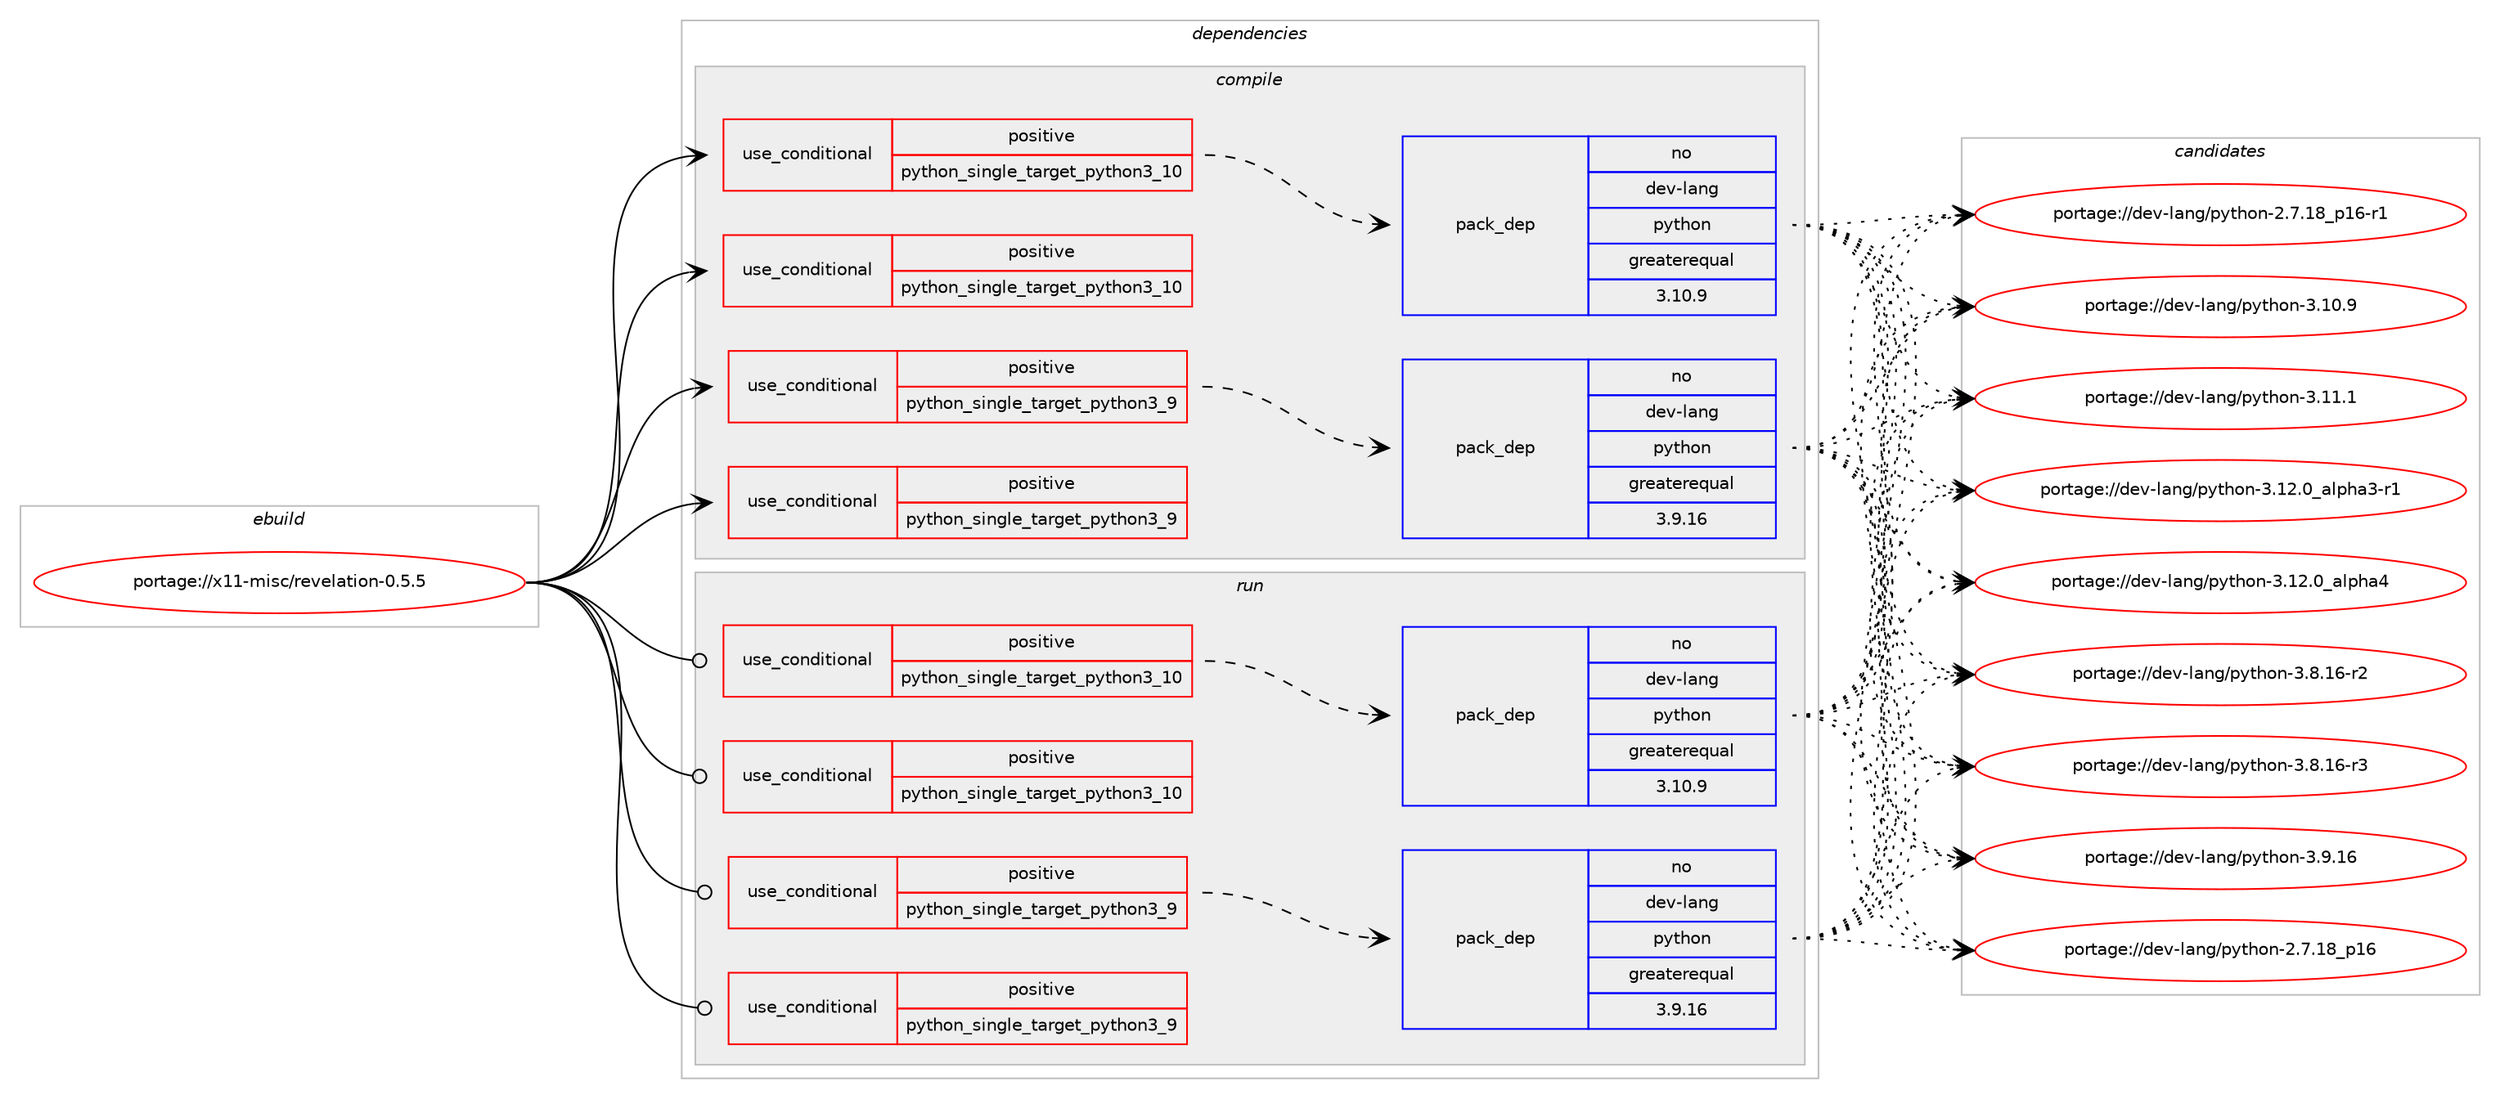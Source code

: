 digraph prolog {

# *************
# Graph options
# *************

newrank=true;
concentrate=true;
compound=true;
graph [rankdir=LR,fontname=Helvetica,fontsize=10,ranksep=1.5];#, ranksep=2.5, nodesep=0.2];
edge  [arrowhead=vee];
node  [fontname=Helvetica,fontsize=10];

# **********
# The ebuild
# **********

subgraph cluster_leftcol {
color=gray;
rank=same;
label=<<i>ebuild</i>>;
id [label="portage://x11-misc/revelation-0.5.5", color=red, width=4, href="../x11-misc/revelation-0.5.5.svg"];
}

# ****************
# The dependencies
# ****************

subgraph cluster_midcol {
color=gray;
label=<<i>dependencies</i>>;
subgraph cluster_compile {
fillcolor="#eeeeee";
style=filled;
label=<<i>compile</i>>;
subgraph cond6700 {
dependency10801 [label=<<TABLE BORDER="0" CELLBORDER="1" CELLSPACING="0" CELLPADDING="4"><TR><TD ROWSPAN="3" CELLPADDING="10">use_conditional</TD></TR><TR><TD>positive</TD></TR><TR><TD>python_single_target_python3_10</TD></TR></TABLE>>, shape=none, color=red];
subgraph pack3973 {
dependency10802 [label=<<TABLE BORDER="0" CELLBORDER="1" CELLSPACING="0" CELLPADDING="4" WIDTH="220"><TR><TD ROWSPAN="6" CELLPADDING="30">pack_dep</TD></TR><TR><TD WIDTH="110">no</TD></TR><TR><TD>dev-lang</TD></TR><TR><TD>python</TD></TR><TR><TD>greaterequal</TD></TR><TR><TD>3.10.9</TD></TR></TABLE>>, shape=none, color=blue];
}
dependency10801:e -> dependency10802:w [weight=20,style="dashed",arrowhead="vee"];
}
id:e -> dependency10801:w [weight=20,style="solid",arrowhead="vee"];
subgraph cond6701 {
dependency10803 [label=<<TABLE BORDER="0" CELLBORDER="1" CELLSPACING="0" CELLPADDING="4"><TR><TD ROWSPAN="3" CELLPADDING="10">use_conditional</TD></TR><TR><TD>positive</TD></TR><TR><TD>python_single_target_python3_10</TD></TR></TABLE>>, shape=none, color=red];
# *** BEGIN UNKNOWN DEPENDENCY TYPE (TODO) ***
# dependency10803 -> package_dependency(portage://x11-misc/revelation-0.5.5,install,no,dev-python,defusedxml,none,[,,],[],[use(enable(python_targets_python3_10),negative)])
# *** END UNKNOWN DEPENDENCY TYPE (TODO) ***

# *** BEGIN UNKNOWN DEPENDENCY TYPE (TODO) ***
# dependency10803 -> package_dependency(portage://x11-misc/revelation-0.5.5,install,no,dev-python,pycryptodome,none,[,,],[],[use(enable(python_targets_python3_10),negative)])
# *** END UNKNOWN DEPENDENCY TYPE (TODO) ***

# *** BEGIN UNKNOWN DEPENDENCY TYPE (TODO) ***
# dependency10803 -> package_dependency(portage://x11-misc/revelation-0.5.5,install,no,dev-python,pygobject,none,[,,],[],[use(enable(python_targets_python3_10),negative)])
# *** END UNKNOWN DEPENDENCY TYPE (TODO) ***

# *** BEGIN UNKNOWN DEPENDENCY TYPE (TODO) ***
# dependency10803 -> package_dependency(portage://x11-misc/revelation-0.5.5,install,no,dev-libs,libpwquality,none,[,,],[],[use(enable(python),none),use(enable(python_targets_python3_10),negative)])
# *** END UNKNOWN DEPENDENCY TYPE (TODO) ***

}
id:e -> dependency10803:w [weight=20,style="solid",arrowhead="vee"];
subgraph cond6702 {
dependency10804 [label=<<TABLE BORDER="0" CELLBORDER="1" CELLSPACING="0" CELLPADDING="4"><TR><TD ROWSPAN="3" CELLPADDING="10">use_conditional</TD></TR><TR><TD>positive</TD></TR><TR><TD>python_single_target_python3_9</TD></TR></TABLE>>, shape=none, color=red];
subgraph pack3974 {
dependency10805 [label=<<TABLE BORDER="0" CELLBORDER="1" CELLSPACING="0" CELLPADDING="4" WIDTH="220"><TR><TD ROWSPAN="6" CELLPADDING="30">pack_dep</TD></TR><TR><TD WIDTH="110">no</TD></TR><TR><TD>dev-lang</TD></TR><TR><TD>python</TD></TR><TR><TD>greaterequal</TD></TR><TR><TD>3.9.16</TD></TR></TABLE>>, shape=none, color=blue];
}
dependency10804:e -> dependency10805:w [weight=20,style="dashed",arrowhead="vee"];
}
id:e -> dependency10804:w [weight=20,style="solid",arrowhead="vee"];
subgraph cond6703 {
dependency10806 [label=<<TABLE BORDER="0" CELLBORDER="1" CELLSPACING="0" CELLPADDING="4"><TR><TD ROWSPAN="3" CELLPADDING="10">use_conditional</TD></TR><TR><TD>positive</TD></TR><TR><TD>python_single_target_python3_9</TD></TR></TABLE>>, shape=none, color=red];
# *** BEGIN UNKNOWN DEPENDENCY TYPE (TODO) ***
# dependency10806 -> package_dependency(portage://x11-misc/revelation-0.5.5,install,no,dev-python,defusedxml,none,[,,],[],[use(enable(python_targets_python3_9),negative)])
# *** END UNKNOWN DEPENDENCY TYPE (TODO) ***

# *** BEGIN UNKNOWN DEPENDENCY TYPE (TODO) ***
# dependency10806 -> package_dependency(portage://x11-misc/revelation-0.5.5,install,no,dev-python,pycryptodome,none,[,,],[],[use(enable(python_targets_python3_9),negative)])
# *** END UNKNOWN DEPENDENCY TYPE (TODO) ***

# *** BEGIN UNKNOWN DEPENDENCY TYPE (TODO) ***
# dependency10806 -> package_dependency(portage://x11-misc/revelation-0.5.5,install,no,dev-python,pygobject,none,[,,],[],[use(enable(python_targets_python3_9),negative)])
# *** END UNKNOWN DEPENDENCY TYPE (TODO) ***

# *** BEGIN UNKNOWN DEPENDENCY TYPE (TODO) ***
# dependency10806 -> package_dependency(portage://x11-misc/revelation-0.5.5,install,no,dev-libs,libpwquality,none,[,,],[],[use(enable(python),none),use(enable(python_targets_python3_9),negative)])
# *** END UNKNOWN DEPENDENCY TYPE (TODO) ***

}
id:e -> dependency10806:w [weight=20,style="solid",arrowhead="vee"];
# *** BEGIN UNKNOWN DEPENDENCY TYPE (TODO) ***
# id -> package_dependency(portage://x11-misc/revelation-0.5.5,install,no,dev-libs,glib,none,[,,],[],[])
# *** END UNKNOWN DEPENDENCY TYPE (TODO) ***

# *** BEGIN UNKNOWN DEPENDENCY TYPE (TODO) ***
# id -> package_dependency(portage://x11-misc/revelation-0.5.5,install,no,dev-libs,gobject-introspection,none,[,,],[],[])
# *** END UNKNOWN DEPENDENCY TYPE (TODO) ***

# *** BEGIN UNKNOWN DEPENDENCY TYPE (TODO) ***
# id -> package_dependency(portage://x11-misc/revelation-0.5.5,install,no,x11-libs,gtk+,none,[,,],[slot(3)],[])
# *** END UNKNOWN DEPENDENCY TYPE (TODO) ***

}
subgraph cluster_compileandrun {
fillcolor="#eeeeee";
style=filled;
label=<<i>compile and run</i>>;
}
subgraph cluster_run {
fillcolor="#eeeeee";
style=filled;
label=<<i>run</i>>;
subgraph cond6704 {
dependency10807 [label=<<TABLE BORDER="0" CELLBORDER="1" CELLSPACING="0" CELLPADDING="4"><TR><TD ROWSPAN="3" CELLPADDING="10">use_conditional</TD></TR><TR><TD>positive</TD></TR><TR><TD>python_single_target_python3_10</TD></TR></TABLE>>, shape=none, color=red];
subgraph pack3975 {
dependency10808 [label=<<TABLE BORDER="0" CELLBORDER="1" CELLSPACING="0" CELLPADDING="4" WIDTH="220"><TR><TD ROWSPAN="6" CELLPADDING="30">pack_dep</TD></TR><TR><TD WIDTH="110">no</TD></TR><TR><TD>dev-lang</TD></TR><TR><TD>python</TD></TR><TR><TD>greaterequal</TD></TR><TR><TD>3.10.9</TD></TR></TABLE>>, shape=none, color=blue];
}
dependency10807:e -> dependency10808:w [weight=20,style="dashed",arrowhead="vee"];
}
id:e -> dependency10807:w [weight=20,style="solid",arrowhead="odot"];
subgraph cond6705 {
dependency10809 [label=<<TABLE BORDER="0" CELLBORDER="1" CELLSPACING="0" CELLPADDING="4"><TR><TD ROWSPAN="3" CELLPADDING="10">use_conditional</TD></TR><TR><TD>positive</TD></TR><TR><TD>python_single_target_python3_10</TD></TR></TABLE>>, shape=none, color=red];
# *** BEGIN UNKNOWN DEPENDENCY TYPE (TODO) ***
# dependency10809 -> package_dependency(portage://x11-misc/revelation-0.5.5,run,no,dev-python,defusedxml,none,[,,],[],[use(enable(python_targets_python3_10),negative)])
# *** END UNKNOWN DEPENDENCY TYPE (TODO) ***

# *** BEGIN UNKNOWN DEPENDENCY TYPE (TODO) ***
# dependency10809 -> package_dependency(portage://x11-misc/revelation-0.5.5,run,no,dev-python,pycryptodome,none,[,,],[],[use(enable(python_targets_python3_10),negative)])
# *** END UNKNOWN DEPENDENCY TYPE (TODO) ***

# *** BEGIN UNKNOWN DEPENDENCY TYPE (TODO) ***
# dependency10809 -> package_dependency(portage://x11-misc/revelation-0.5.5,run,no,dev-python,pygobject,none,[,,],[],[use(enable(python_targets_python3_10),negative)])
# *** END UNKNOWN DEPENDENCY TYPE (TODO) ***

# *** BEGIN UNKNOWN DEPENDENCY TYPE (TODO) ***
# dependency10809 -> package_dependency(portage://x11-misc/revelation-0.5.5,run,no,dev-libs,libpwquality,none,[,,],[],[use(enable(python),none),use(enable(python_targets_python3_10),negative)])
# *** END UNKNOWN DEPENDENCY TYPE (TODO) ***

}
id:e -> dependency10809:w [weight=20,style="solid",arrowhead="odot"];
subgraph cond6706 {
dependency10810 [label=<<TABLE BORDER="0" CELLBORDER="1" CELLSPACING="0" CELLPADDING="4"><TR><TD ROWSPAN="3" CELLPADDING="10">use_conditional</TD></TR><TR><TD>positive</TD></TR><TR><TD>python_single_target_python3_9</TD></TR></TABLE>>, shape=none, color=red];
subgraph pack3976 {
dependency10811 [label=<<TABLE BORDER="0" CELLBORDER="1" CELLSPACING="0" CELLPADDING="4" WIDTH="220"><TR><TD ROWSPAN="6" CELLPADDING="30">pack_dep</TD></TR><TR><TD WIDTH="110">no</TD></TR><TR><TD>dev-lang</TD></TR><TR><TD>python</TD></TR><TR><TD>greaterequal</TD></TR><TR><TD>3.9.16</TD></TR></TABLE>>, shape=none, color=blue];
}
dependency10810:e -> dependency10811:w [weight=20,style="dashed",arrowhead="vee"];
}
id:e -> dependency10810:w [weight=20,style="solid",arrowhead="odot"];
subgraph cond6707 {
dependency10812 [label=<<TABLE BORDER="0" CELLBORDER="1" CELLSPACING="0" CELLPADDING="4"><TR><TD ROWSPAN="3" CELLPADDING="10">use_conditional</TD></TR><TR><TD>positive</TD></TR><TR><TD>python_single_target_python3_9</TD></TR></TABLE>>, shape=none, color=red];
# *** BEGIN UNKNOWN DEPENDENCY TYPE (TODO) ***
# dependency10812 -> package_dependency(portage://x11-misc/revelation-0.5.5,run,no,dev-python,defusedxml,none,[,,],[],[use(enable(python_targets_python3_9),negative)])
# *** END UNKNOWN DEPENDENCY TYPE (TODO) ***

# *** BEGIN UNKNOWN DEPENDENCY TYPE (TODO) ***
# dependency10812 -> package_dependency(portage://x11-misc/revelation-0.5.5,run,no,dev-python,pycryptodome,none,[,,],[],[use(enable(python_targets_python3_9),negative)])
# *** END UNKNOWN DEPENDENCY TYPE (TODO) ***

# *** BEGIN UNKNOWN DEPENDENCY TYPE (TODO) ***
# dependency10812 -> package_dependency(portage://x11-misc/revelation-0.5.5,run,no,dev-python,pygobject,none,[,,],[],[use(enable(python_targets_python3_9),negative)])
# *** END UNKNOWN DEPENDENCY TYPE (TODO) ***

# *** BEGIN UNKNOWN DEPENDENCY TYPE (TODO) ***
# dependency10812 -> package_dependency(portage://x11-misc/revelation-0.5.5,run,no,dev-libs,libpwquality,none,[,,],[],[use(enable(python),none),use(enable(python_targets_python3_9),negative)])
# *** END UNKNOWN DEPENDENCY TYPE (TODO) ***

}
id:e -> dependency10812:w [weight=20,style="solid",arrowhead="odot"];
# *** BEGIN UNKNOWN DEPENDENCY TYPE (TODO) ***
# id -> package_dependency(portage://x11-misc/revelation-0.5.5,run,no,dev-libs,glib,none,[,,],[],[])
# *** END UNKNOWN DEPENDENCY TYPE (TODO) ***

# *** BEGIN UNKNOWN DEPENDENCY TYPE (TODO) ***
# id -> package_dependency(portage://x11-misc/revelation-0.5.5,run,no,dev-libs,gobject-introspection,none,[,,],[],[])
# *** END UNKNOWN DEPENDENCY TYPE (TODO) ***

# *** BEGIN UNKNOWN DEPENDENCY TYPE (TODO) ***
# id -> package_dependency(portage://x11-misc/revelation-0.5.5,run,no,x11-libs,gtk+,none,[,,],[slot(3)],[])
# *** END UNKNOWN DEPENDENCY TYPE (TODO) ***

}
}

# **************
# The candidates
# **************

subgraph cluster_choices {
rank=same;
color=gray;
label=<<i>candidates</i>>;

subgraph choice3973 {
color=black;
nodesep=1;
choice10010111845108971101034711212111610411111045504655464956951124954 [label="portage://dev-lang/python-2.7.18_p16", color=red, width=4,href="../dev-lang/python-2.7.18_p16.svg"];
choice100101118451089711010347112121116104111110455046554649569511249544511449 [label="portage://dev-lang/python-2.7.18_p16-r1", color=red, width=4,href="../dev-lang/python-2.7.18_p16-r1.svg"];
choice10010111845108971101034711212111610411111045514649484657 [label="portage://dev-lang/python-3.10.9", color=red, width=4,href="../dev-lang/python-3.10.9.svg"];
choice10010111845108971101034711212111610411111045514649494649 [label="portage://dev-lang/python-3.11.1", color=red, width=4,href="../dev-lang/python-3.11.1.svg"];
choice10010111845108971101034711212111610411111045514649504648959710811210497514511449 [label="portage://dev-lang/python-3.12.0_alpha3-r1", color=red, width=4,href="../dev-lang/python-3.12.0_alpha3-r1.svg"];
choice1001011184510897110103471121211161041111104551464950464895971081121049752 [label="portage://dev-lang/python-3.12.0_alpha4", color=red, width=4,href="../dev-lang/python-3.12.0_alpha4.svg"];
choice100101118451089711010347112121116104111110455146564649544511450 [label="portage://dev-lang/python-3.8.16-r2", color=red, width=4,href="../dev-lang/python-3.8.16-r2.svg"];
choice100101118451089711010347112121116104111110455146564649544511451 [label="portage://dev-lang/python-3.8.16-r3", color=red, width=4,href="../dev-lang/python-3.8.16-r3.svg"];
choice10010111845108971101034711212111610411111045514657464954 [label="portage://dev-lang/python-3.9.16", color=red, width=4,href="../dev-lang/python-3.9.16.svg"];
dependency10802:e -> choice10010111845108971101034711212111610411111045504655464956951124954:w [style=dotted,weight="100"];
dependency10802:e -> choice100101118451089711010347112121116104111110455046554649569511249544511449:w [style=dotted,weight="100"];
dependency10802:e -> choice10010111845108971101034711212111610411111045514649484657:w [style=dotted,weight="100"];
dependency10802:e -> choice10010111845108971101034711212111610411111045514649494649:w [style=dotted,weight="100"];
dependency10802:e -> choice10010111845108971101034711212111610411111045514649504648959710811210497514511449:w [style=dotted,weight="100"];
dependency10802:e -> choice1001011184510897110103471121211161041111104551464950464895971081121049752:w [style=dotted,weight="100"];
dependency10802:e -> choice100101118451089711010347112121116104111110455146564649544511450:w [style=dotted,weight="100"];
dependency10802:e -> choice100101118451089711010347112121116104111110455146564649544511451:w [style=dotted,weight="100"];
dependency10802:e -> choice10010111845108971101034711212111610411111045514657464954:w [style=dotted,weight="100"];
}
subgraph choice3974 {
color=black;
nodesep=1;
choice10010111845108971101034711212111610411111045504655464956951124954 [label="portage://dev-lang/python-2.7.18_p16", color=red, width=4,href="../dev-lang/python-2.7.18_p16.svg"];
choice100101118451089711010347112121116104111110455046554649569511249544511449 [label="portage://dev-lang/python-2.7.18_p16-r1", color=red, width=4,href="../dev-lang/python-2.7.18_p16-r1.svg"];
choice10010111845108971101034711212111610411111045514649484657 [label="portage://dev-lang/python-3.10.9", color=red, width=4,href="../dev-lang/python-3.10.9.svg"];
choice10010111845108971101034711212111610411111045514649494649 [label="portage://dev-lang/python-3.11.1", color=red, width=4,href="../dev-lang/python-3.11.1.svg"];
choice10010111845108971101034711212111610411111045514649504648959710811210497514511449 [label="portage://dev-lang/python-3.12.0_alpha3-r1", color=red, width=4,href="../dev-lang/python-3.12.0_alpha3-r1.svg"];
choice1001011184510897110103471121211161041111104551464950464895971081121049752 [label="portage://dev-lang/python-3.12.0_alpha4", color=red, width=4,href="../dev-lang/python-3.12.0_alpha4.svg"];
choice100101118451089711010347112121116104111110455146564649544511450 [label="portage://dev-lang/python-3.8.16-r2", color=red, width=4,href="../dev-lang/python-3.8.16-r2.svg"];
choice100101118451089711010347112121116104111110455146564649544511451 [label="portage://dev-lang/python-3.8.16-r3", color=red, width=4,href="../dev-lang/python-3.8.16-r3.svg"];
choice10010111845108971101034711212111610411111045514657464954 [label="portage://dev-lang/python-3.9.16", color=red, width=4,href="../dev-lang/python-3.9.16.svg"];
dependency10805:e -> choice10010111845108971101034711212111610411111045504655464956951124954:w [style=dotted,weight="100"];
dependency10805:e -> choice100101118451089711010347112121116104111110455046554649569511249544511449:w [style=dotted,weight="100"];
dependency10805:e -> choice10010111845108971101034711212111610411111045514649484657:w [style=dotted,weight="100"];
dependency10805:e -> choice10010111845108971101034711212111610411111045514649494649:w [style=dotted,weight="100"];
dependency10805:e -> choice10010111845108971101034711212111610411111045514649504648959710811210497514511449:w [style=dotted,weight="100"];
dependency10805:e -> choice1001011184510897110103471121211161041111104551464950464895971081121049752:w [style=dotted,weight="100"];
dependency10805:e -> choice100101118451089711010347112121116104111110455146564649544511450:w [style=dotted,weight="100"];
dependency10805:e -> choice100101118451089711010347112121116104111110455146564649544511451:w [style=dotted,weight="100"];
dependency10805:e -> choice10010111845108971101034711212111610411111045514657464954:w [style=dotted,weight="100"];
}
subgraph choice3975 {
color=black;
nodesep=1;
choice10010111845108971101034711212111610411111045504655464956951124954 [label="portage://dev-lang/python-2.7.18_p16", color=red, width=4,href="../dev-lang/python-2.7.18_p16.svg"];
choice100101118451089711010347112121116104111110455046554649569511249544511449 [label="portage://dev-lang/python-2.7.18_p16-r1", color=red, width=4,href="../dev-lang/python-2.7.18_p16-r1.svg"];
choice10010111845108971101034711212111610411111045514649484657 [label="portage://dev-lang/python-3.10.9", color=red, width=4,href="../dev-lang/python-3.10.9.svg"];
choice10010111845108971101034711212111610411111045514649494649 [label="portage://dev-lang/python-3.11.1", color=red, width=4,href="../dev-lang/python-3.11.1.svg"];
choice10010111845108971101034711212111610411111045514649504648959710811210497514511449 [label="portage://dev-lang/python-3.12.0_alpha3-r1", color=red, width=4,href="../dev-lang/python-3.12.0_alpha3-r1.svg"];
choice1001011184510897110103471121211161041111104551464950464895971081121049752 [label="portage://dev-lang/python-3.12.0_alpha4", color=red, width=4,href="../dev-lang/python-3.12.0_alpha4.svg"];
choice100101118451089711010347112121116104111110455146564649544511450 [label="portage://dev-lang/python-3.8.16-r2", color=red, width=4,href="../dev-lang/python-3.8.16-r2.svg"];
choice100101118451089711010347112121116104111110455146564649544511451 [label="portage://dev-lang/python-3.8.16-r3", color=red, width=4,href="../dev-lang/python-3.8.16-r3.svg"];
choice10010111845108971101034711212111610411111045514657464954 [label="portage://dev-lang/python-3.9.16", color=red, width=4,href="../dev-lang/python-3.9.16.svg"];
dependency10808:e -> choice10010111845108971101034711212111610411111045504655464956951124954:w [style=dotted,weight="100"];
dependency10808:e -> choice100101118451089711010347112121116104111110455046554649569511249544511449:w [style=dotted,weight="100"];
dependency10808:e -> choice10010111845108971101034711212111610411111045514649484657:w [style=dotted,weight="100"];
dependency10808:e -> choice10010111845108971101034711212111610411111045514649494649:w [style=dotted,weight="100"];
dependency10808:e -> choice10010111845108971101034711212111610411111045514649504648959710811210497514511449:w [style=dotted,weight="100"];
dependency10808:e -> choice1001011184510897110103471121211161041111104551464950464895971081121049752:w [style=dotted,weight="100"];
dependency10808:e -> choice100101118451089711010347112121116104111110455146564649544511450:w [style=dotted,weight="100"];
dependency10808:e -> choice100101118451089711010347112121116104111110455146564649544511451:w [style=dotted,weight="100"];
dependency10808:e -> choice10010111845108971101034711212111610411111045514657464954:w [style=dotted,weight="100"];
}
subgraph choice3976 {
color=black;
nodesep=1;
choice10010111845108971101034711212111610411111045504655464956951124954 [label="portage://dev-lang/python-2.7.18_p16", color=red, width=4,href="../dev-lang/python-2.7.18_p16.svg"];
choice100101118451089711010347112121116104111110455046554649569511249544511449 [label="portage://dev-lang/python-2.7.18_p16-r1", color=red, width=4,href="../dev-lang/python-2.7.18_p16-r1.svg"];
choice10010111845108971101034711212111610411111045514649484657 [label="portage://dev-lang/python-3.10.9", color=red, width=4,href="../dev-lang/python-3.10.9.svg"];
choice10010111845108971101034711212111610411111045514649494649 [label="portage://dev-lang/python-3.11.1", color=red, width=4,href="../dev-lang/python-3.11.1.svg"];
choice10010111845108971101034711212111610411111045514649504648959710811210497514511449 [label="portage://dev-lang/python-3.12.0_alpha3-r1", color=red, width=4,href="../dev-lang/python-3.12.0_alpha3-r1.svg"];
choice1001011184510897110103471121211161041111104551464950464895971081121049752 [label="portage://dev-lang/python-3.12.0_alpha4", color=red, width=4,href="../dev-lang/python-3.12.0_alpha4.svg"];
choice100101118451089711010347112121116104111110455146564649544511450 [label="portage://dev-lang/python-3.8.16-r2", color=red, width=4,href="../dev-lang/python-3.8.16-r2.svg"];
choice100101118451089711010347112121116104111110455146564649544511451 [label="portage://dev-lang/python-3.8.16-r3", color=red, width=4,href="../dev-lang/python-3.8.16-r3.svg"];
choice10010111845108971101034711212111610411111045514657464954 [label="portage://dev-lang/python-3.9.16", color=red, width=4,href="../dev-lang/python-3.9.16.svg"];
dependency10811:e -> choice10010111845108971101034711212111610411111045504655464956951124954:w [style=dotted,weight="100"];
dependency10811:e -> choice100101118451089711010347112121116104111110455046554649569511249544511449:w [style=dotted,weight="100"];
dependency10811:e -> choice10010111845108971101034711212111610411111045514649484657:w [style=dotted,weight="100"];
dependency10811:e -> choice10010111845108971101034711212111610411111045514649494649:w [style=dotted,weight="100"];
dependency10811:e -> choice10010111845108971101034711212111610411111045514649504648959710811210497514511449:w [style=dotted,weight="100"];
dependency10811:e -> choice1001011184510897110103471121211161041111104551464950464895971081121049752:w [style=dotted,weight="100"];
dependency10811:e -> choice100101118451089711010347112121116104111110455146564649544511450:w [style=dotted,weight="100"];
dependency10811:e -> choice100101118451089711010347112121116104111110455146564649544511451:w [style=dotted,weight="100"];
dependency10811:e -> choice10010111845108971101034711212111610411111045514657464954:w [style=dotted,weight="100"];
}
}

}
